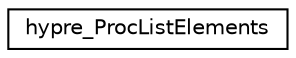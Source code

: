 digraph "Graphical Class Hierarchy"
{
 // LATEX_PDF_SIZE
  edge [fontname="Helvetica",fontsize="10",labelfontname="Helvetica",labelfontsize="10"];
  node [fontname="Helvetica",fontsize="10",shape=record];
  rankdir="LR";
  Node0 [label="hypre_ProcListElements",height=0.2,width=0.4,color="black", fillcolor="white", style="filled",URL="$structhypre___proc_list_elements.html",tooltip=" "];
}
